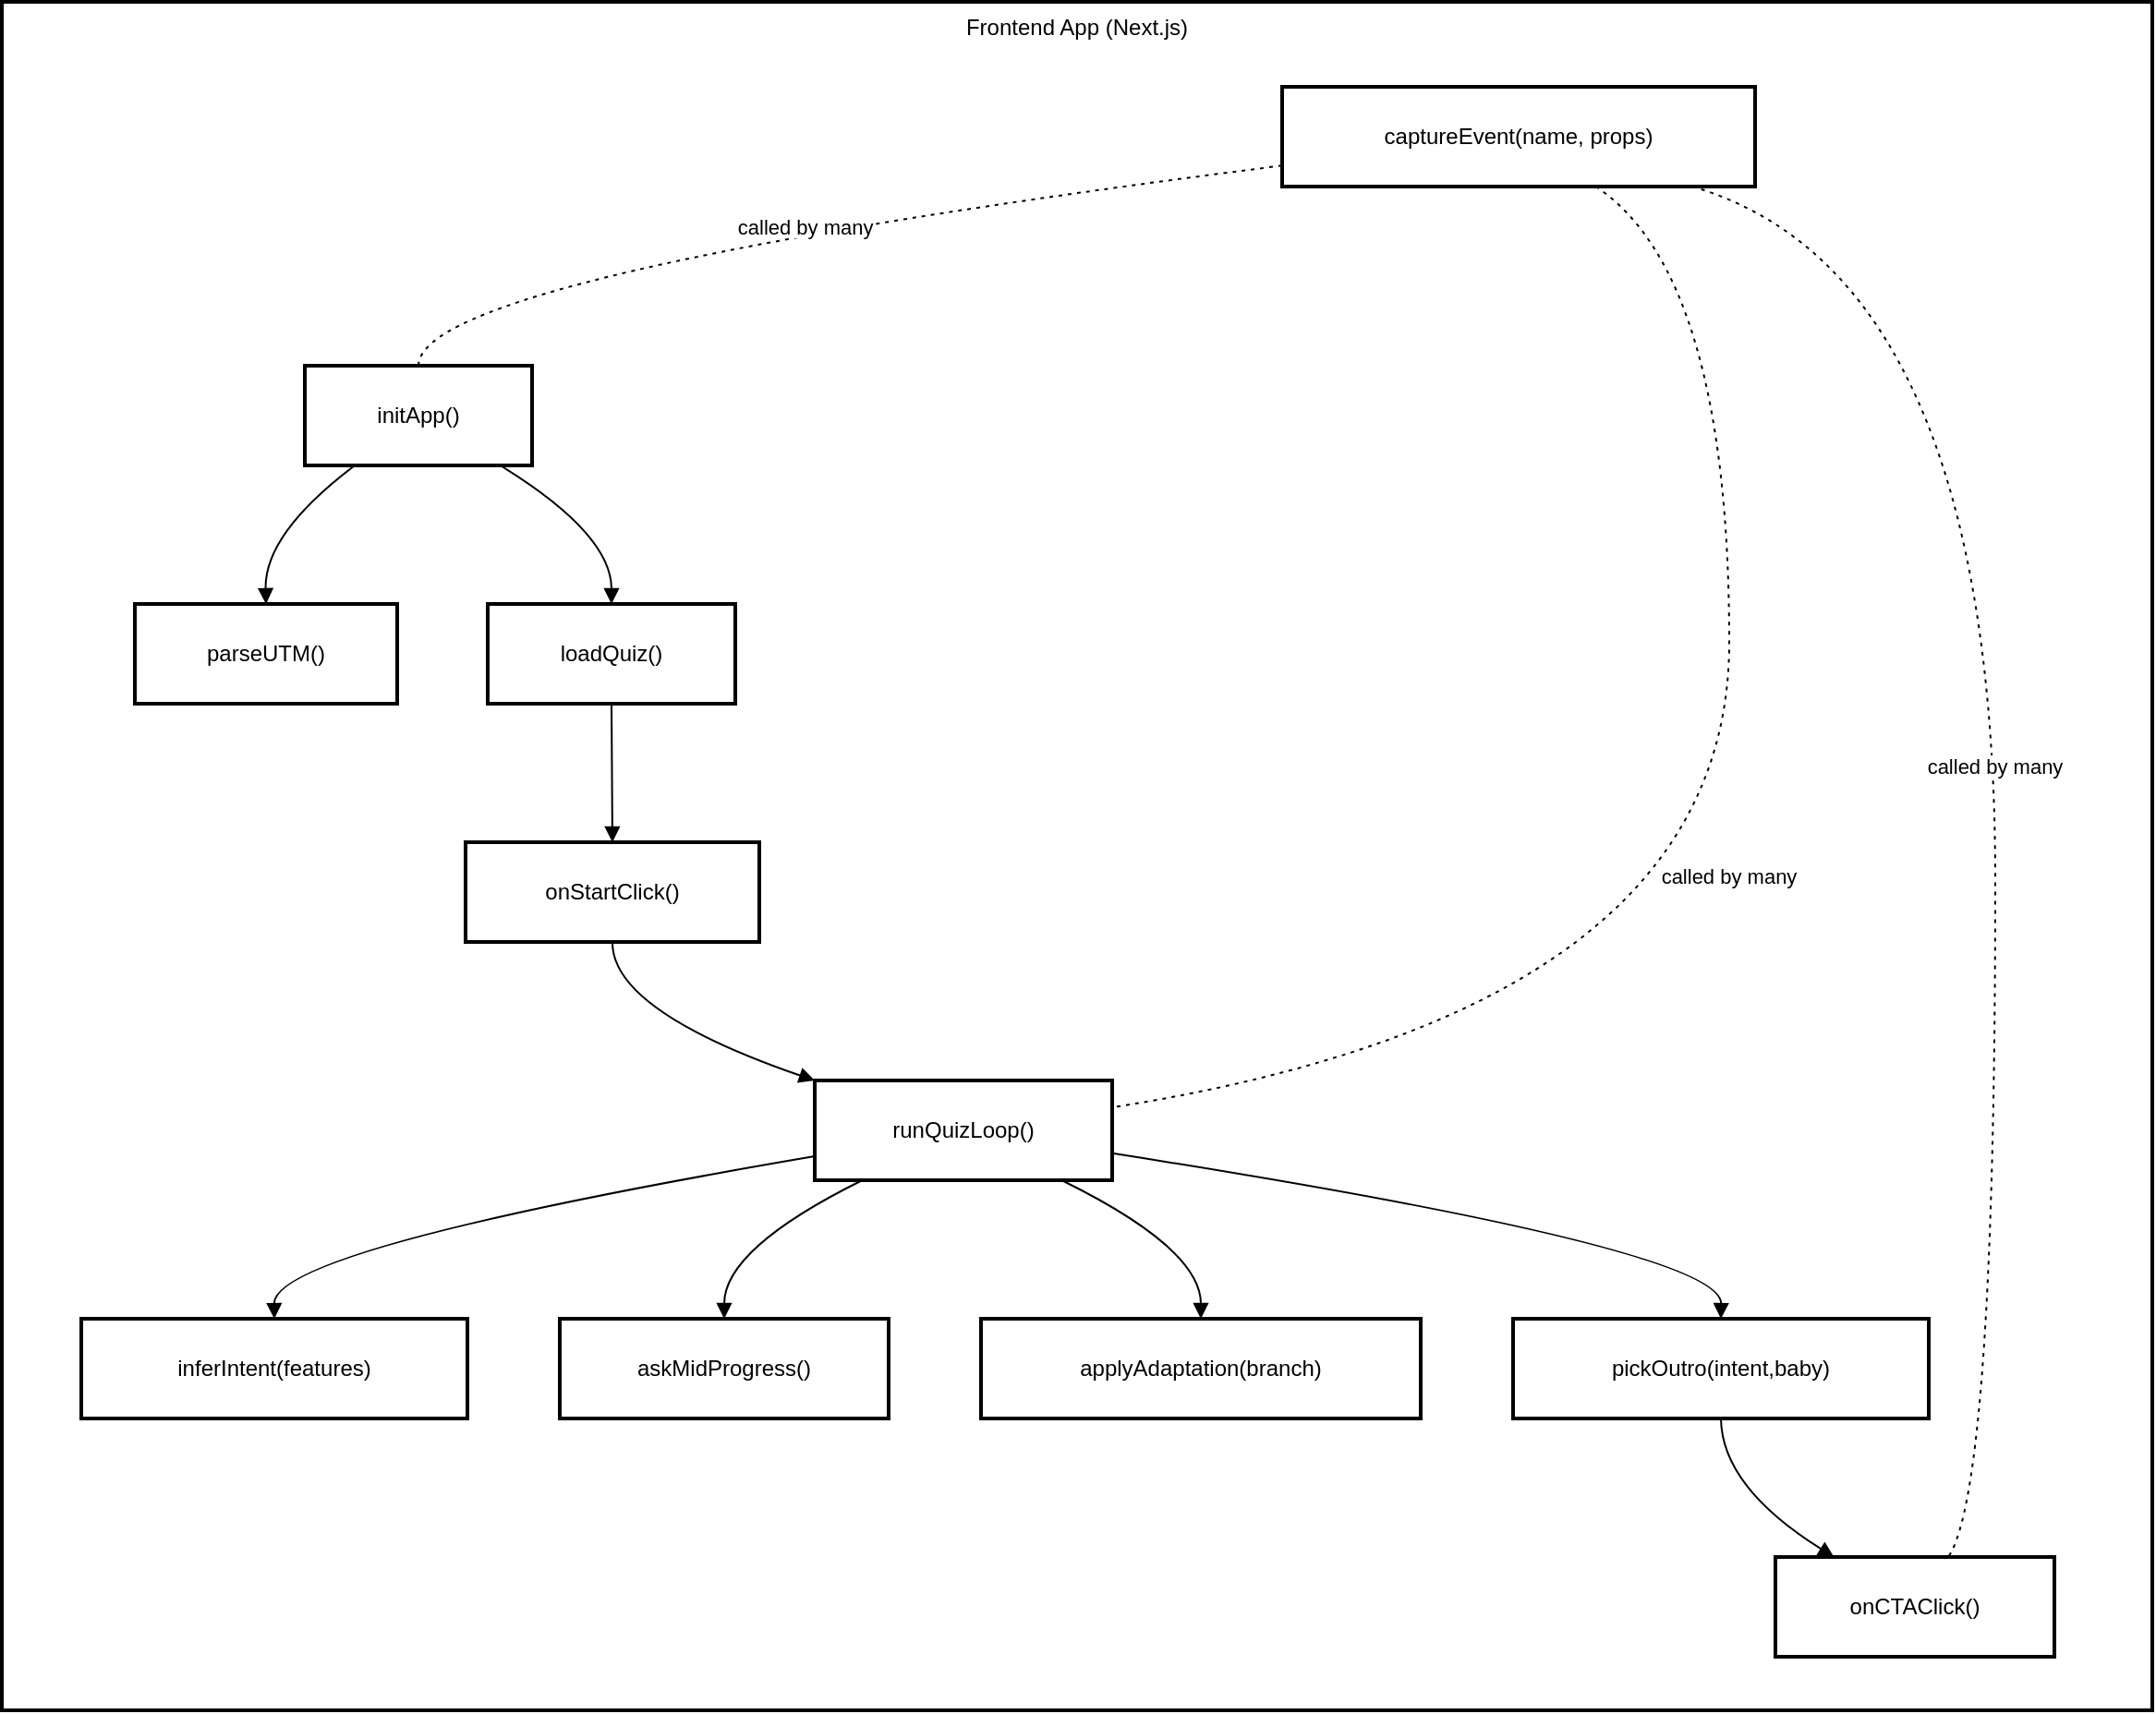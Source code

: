 <mxfile version="28.1.1">
  <diagram name="Page-1" id="ZYxYRGTVgjL93rVSa5fy">
    <mxGraphModel dx="1034" dy="666" grid="1" gridSize="10" guides="1" tooltips="1" connect="1" arrows="1" fold="1" page="1" pageScale="1" pageWidth="850" pageHeight="1100" math="0" shadow="0">
      <root>
        <mxCell id="0" />
        <mxCell id="1" parent="0" />
        <mxCell id="aPp81kiOwZsW8xP06F8O-1" value="Frontend App (Next.js)" style="whiteSpace=wrap;strokeWidth=2;verticalAlign=top;" vertex="1" parent="1">
          <mxGeometry x="20" y="20" width="1164" height="925" as="geometry" />
        </mxCell>
        <mxCell id="aPp81kiOwZsW8xP06F8O-2" value="initApp()" style="whiteSpace=wrap;strokeWidth=2;" vertex="1" parent="aPp81kiOwZsW8xP06F8O-1">
          <mxGeometry x="164" y="197" width="123" height="54" as="geometry" />
        </mxCell>
        <mxCell id="aPp81kiOwZsW8xP06F8O-3" value="parseUTM()" style="whiteSpace=wrap;strokeWidth=2;" vertex="1" parent="aPp81kiOwZsW8xP06F8O-1">
          <mxGeometry x="72" y="326" width="142" height="54" as="geometry" />
        </mxCell>
        <mxCell id="aPp81kiOwZsW8xP06F8O-4" value="loadQuiz()" style="whiteSpace=wrap;strokeWidth=2;" vertex="1" parent="aPp81kiOwZsW8xP06F8O-1">
          <mxGeometry x="263" y="326" width="134" height="54" as="geometry" />
        </mxCell>
        <mxCell id="aPp81kiOwZsW8xP06F8O-5" value="onStartClick()" style="whiteSpace=wrap;strokeWidth=2;" vertex="1" parent="aPp81kiOwZsW8xP06F8O-1">
          <mxGeometry x="251" y="455" width="159" height="54" as="geometry" />
        </mxCell>
        <mxCell id="aPp81kiOwZsW8xP06F8O-6" value="runQuizLoop()" style="whiteSpace=wrap;strokeWidth=2;" vertex="1" parent="aPp81kiOwZsW8xP06F8O-1">
          <mxGeometry x="440" y="584" width="161" height="54" as="geometry" />
        </mxCell>
        <mxCell id="aPp81kiOwZsW8xP06F8O-7" value="inferIntent(features)" style="whiteSpace=wrap;strokeWidth=2;" vertex="1" parent="aPp81kiOwZsW8xP06F8O-1">
          <mxGeometry x="43" y="713" width="209" height="54" as="geometry" />
        </mxCell>
        <mxCell id="aPp81kiOwZsW8xP06F8O-8" value="askMidProgress()" style="whiteSpace=wrap;strokeWidth=2;" vertex="1" parent="aPp81kiOwZsW8xP06F8O-1">
          <mxGeometry x="302" y="713" width="178" height="54" as="geometry" />
        </mxCell>
        <mxCell id="aPp81kiOwZsW8xP06F8O-9" value="applyAdaptation(branch)" style="whiteSpace=wrap;strokeWidth=2;" vertex="1" parent="aPp81kiOwZsW8xP06F8O-1">
          <mxGeometry x="530" y="713" width="238" height="54" as="geometry" />
        </mxCell>
        <mxCell id="aPp81kiOwZsW8xP06F8O-10" value="pickOutro(intent,baby)" style="whiteSpace=wrap;strokeWidth=2;" vertex="1" parent="aPp81kiOwZsW8xP06F8O-1">
          <mxGeometry x="818" y="713" width="225" height="54" as="geometry" />
        </mxCell>
        <mxCell id="aPp81kiOwZsW8xP06F8O-11" value="onCTAClick()" style="whiteSpace=wrap;strokeWidth=2;" vertex="1" parent="aPp81kiOwZsW8xP06F8O-1">
          <mxGeometry x="960" y="842" width="151" height="54" as="geometry" />
        </mxCell>
        <mxCell id="aPp81kiOwZsW8xP06F8O-12" value="captureEvent(name, props)" style="whiteSpace=wrap;strokeWidth=2;" vertex="1" parent="aPp81kiOwZsW8xP06F8O-1">
          <mxGeometry x="693" y="46" width="256" height="54" as="geometry" />
        </mxCell>
        <mxCell id="aPp81kiOwZsW8xP06F8O-13" value="" style="curved=1;startArrow=none;endArrow=block;exitX=0.22;exitY=1;entryX=0.5;entryY=0;rounded=0;" edge="1" parent="aPp81kiOwZsW8xP06F8O-1" source="aPp81kiOwZsW8xP06F8O-2" target="aPp81kiOwZsW8xP06F8O-3">
          <mxGeometry relative="1" as="geometry">
            <Array as="points">
              <mxPoint x="142" y="288" />
            </Array>
          </mxGeometry>
        </mxCell>
        <mxCell id="aPp81kiOwZsW8xP06F8O-14" value="" style="curved=1;startArrow=none;endArrow=block;exitX=0.86;exitY=1;entryX=0.5;entryY=0;rounded=0;" edge="1" parent="aPp81kiOwZsW8xP06F8O-1" source="aPp81kiOwZsW8xP06F8O-2" target="aPp81kiOwZsW8xP06F8O-4">
          <mxGeometry relative="1" as="geometry">
            <Array as="points">
              <mxPoint x="330" y="288" />
            </Array>
          </mxGeometry>
        </mxCell>
        <mxCell id="aPp81kiOwZsW8xP06F8O-15" value="" style="curved=1;startArrow=none;endArrow=block;exitX=0.5;exitY=1;entryX=0.5;entryY=0;rounded=0;" edge="1" parent="aPp81kiOwZsW8xP06F8O-1" source="aPp81kiOwZsW8xP06F8O-4" target="aPp81kiOwZsW8xP06F8O-5">
          <mxGeometry relative="1" as="geometry">
            <Array as="points" />
          </mxGeometry>
        </mxCell>
        <mxCell id="aPp81kiOwZsW8xP06F8O-16" value="" style="curved=1;startArrow=none;endArrow=block;exitX=0.5;exitY=1;entryX=0;entryY=0;rounded=0;" edge="1" parent="aPp81kiOwZsW8xP06F8O-1" source="aPp81kiOwZsW8xP06F8O-5" target="aPp81kiOwZsW8xP06F8O-6">
          <mxGeometry relative="1" as="geometry">
            <Array as="points">
              <mxPoint x="330" y="546" />
            </Array>
          </mxGeometry>
        </mxCell>
        <mxCell id="aPp81kiOwZsW8xP06F8O-17" value="" style="curved=1;startArrow=none;endArrow=block;exitX=0;exitY=0.76;entryX=0.5;entryY=0;rounded=0;" edge="1" parent="aPp81kiOwZsW8xP06F8O-1" source="aPp81kiOwZsW8xP06F8O-6" target="aPp81kiOwZsW8xP06F8O-7">
          <mxGeometry relative="1" as="geometry">
            <Array as="points">
              <mxPoint x="147" y="675" />
            </Array>
          </mxGeometry>
        </mxCell>
        <mxCell id="aPp81kiOwZsW8xP06F8O-18" value="" style="curved=1;startArrow=none;endArrow=block;exitX=0.16;exitY=1;entryX=0.5;entryY=0;rounded=0;" edge="1" parent="aPp81kiOwZsW8xP06F8O-1" source="aPp81kiOwZsW8xP06F8O-6" target="aPp81kiOwZsW8xP06F8O-8">
          <mxGeometry relative="1" as="geometry">
            <Array as="points">
              <mxPoint x="391" y="675" />
            </Array>
          </mxGeometry>
        </mxCell>
        <mxCell id="aPp81kiOwZsW8xP06F8O-19" value="" style="curved=1;startArrow=none;endArrow=block;exitX=0.83;exitY=1;entryX=0.5;entryY=0;rounded=0;" edge="1" parent="aPp81kiOwZsW8xP06F8O-1" source="aPp81kiOwZsW8xP06F8O-6" target="aPp81kiOwZsW8xP06F8O-9">
          <mxGeometry relative="1" as="geometry">
            <Array as="points">
              <mxPoint x="649" y="675" />
            </Array>
          </mxGeometry>
        </mxCell>
        <mxCell id="aPp81kiOwZsW8xP06F8O-20" value="" style="curved=1;startArrow=none;endArrow=block;exitX=1;exitY=0.73;entryX=0.5;entryY=0;rounded=0;" edge="1" parent="aPp81kiOwZsW8xP06F8O-1" source="aPp81kiOwZsW8xP06F8O-6" target="aPp81kiOwZsW8xP06F8O-10">
          <mxGeometry relative="1" as="geometry">
            <Array as="points">
              <mxPoint x="931" y="675" />
            </Array>
          </mxGeometry>
        </mxCell>
        <mxCell id="aPp81kiOwZsW8xP06F8O-21" value="" style="curved=1;startArrow=none;endArrow=block;exitX=0.5;exitY=1;entryX=0.21;entryY=0;rounded=0;" edge="1" parent="aPp81kiOwZsW8xP06F8O-1" source="aPp81kiOwZsW8xP06F8O-10" target="aPp81kiOwZsW8xP06F8O-11">
          <mxGeometry relative="1" as="geometry">
            <Array as="points">
              <mxPoint x="931" y="804" />
            </Array>
          </mxGeometry>
        </mxCell>
        <mxCell id="aPp81kiOwZsW8xP06F8O-22" value="called by many" style="curved=1;dashed=1;dashPattern=2 3;startArrow=none;endArrow=none;exitX=0;exitY=0.79;entryX=0.5;entryY=0;rounded=0;" edge="1" parent="aPp81kiOwZsW8xP06F8O-1" source="aPp81kiOwZsW8xP06F8O-12" target="aPp81kiOwZsW8xP06F8O-2">
          <mxGeometry relative="1" as="geometry">
            <Array as="points">
              <mxPoint x="226" y="148" />
            </Array>
          </mxGeometry>
        </mxCell>
        <mxCell id="aPp81kiOwZsW8xP06F8O-23" value="called by many" style="curved=1;dashed=1;dashPattern=2 3;startArrow=none;endArrow=none;exitX=0.66;exitY=0.99;entryX=1;entryY=0.27;rounded=0;" edge="1" parent="aPp81kiOwZsW8xP06F8O-1" source="aPp81kiOwZsW8xP06F8O-12" target="aPp81kiOwZsW8xP06F8O-6">
          <mxGeometry relative="1" as="geometry">
            <Array as="points">
              <mxPoint x="935" y="148" />
              <mxPoint x="935" y="546" />
            </Array>
          </mxGeometry>
        </mxCell>
        <mxCell id="aPp81kiOwZsW8xP06F8O-24" value="called by many" style="curved=1;dashed=1;dashPattern=2 3;startArrow=none;endArrow=none;exitX=0.86;exitY=0.99;entryX=0.62;entryY=0;rounded=0;" edge="1" parent="aPp81kiOwZsW8xP06F8O-1" source="aPp81kiOwZsW8xP06F8O-12" target="aPp81kiOwZsW8xP06F8O-11">
          <mxGeometry relative="1" as="geometry">
            <Array as="points">
              <mxPoint x="1079" y="148" />
              <mxPoint x="1079" y="804" />
            </Array>
          </mxGeometry>
        </mxCell>
      </root>
    </mxGraphModel>
  </diagram>
</mxfile>
